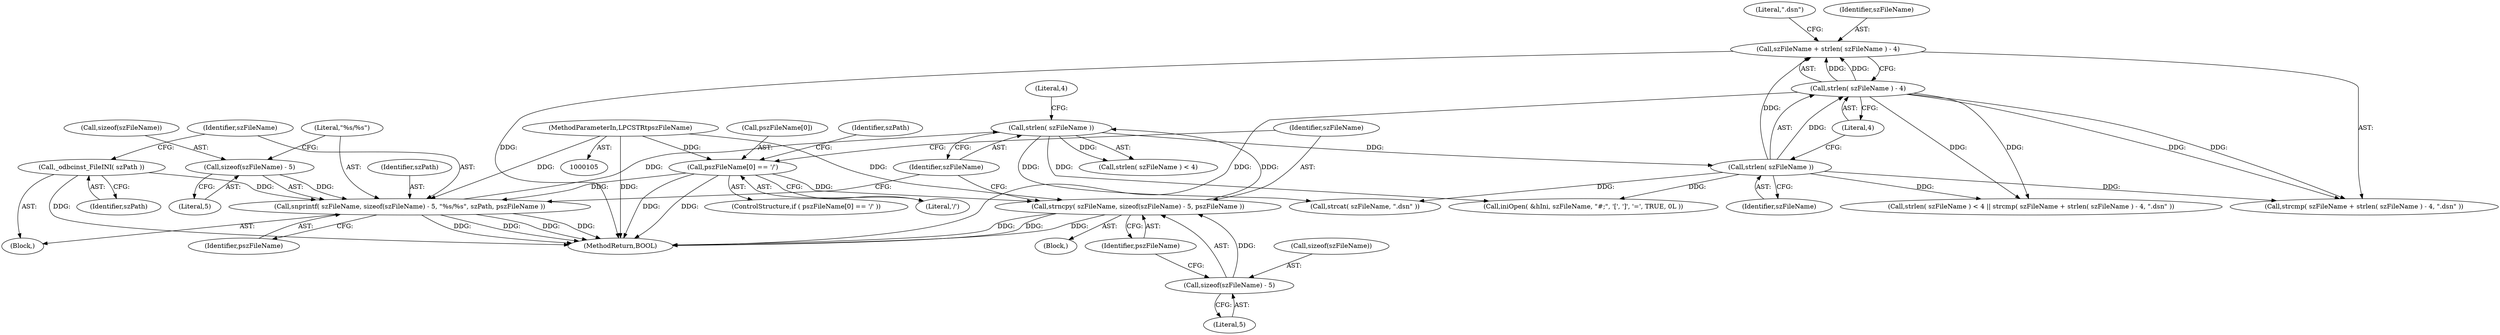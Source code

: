 digraph "0_unixODBC_45ef78e037f578b15fc58938a3a3251655e71d6f#diff-d52750c7ba4e594410438569d8e2963aL24_6@API" {
"1000152" [label="(Call,szFileName + strlen( szFileName ) - 4)"];
"1000155" [label="(Call,strlen( szFileName ))"];
"1000148" [label="(Call,strlen( szFileName ))"];
"1000120" [label="(Call,strncpy( szFileName, sizeof(szFileName) - 5, pszFileName ))"];
"1000122" [label="(Call,sizeof(szFileName) - 5)"];
"1000114" [label="(Call,pszFileName[0] == '/')"];
"1000106" [label="(MethodParameterIn,LPCSTR\tpszFileName)"];
"1000136" [label="(Call,snprintf( szFileName, sizeof(szFileName) - 5, \"%s/%s\", szPath, pszFileName ))"];
"1000138" [label="(Call,sizeof(szFileName) - 5)"];
"1000134" [label="(Call,_odbcinst_FileINI( szPath ))"];
"1000154" [label="(Call,strlen( szFileName ) - 4)"];
"1000123" [label="(Call,sizeof(szFileName))"];
"1000113" [label="(ControlStructure,if ( pszFileName[0] == '/' ))"];
"1000146" [label="(Call,strlen( szFileName ) < 4 || strcmp( szFileName + strlen( szFileName ) - 4, \".dsn\" ))"];
"1000142" [label="(Literal,\"%s/%s\")"];
"1000165" [label="(Call,iniOpen( &hIni, szFileName, \"#;\", '[', ']', '=', TRUE, 0L ))"];
"1000115" [label="(Call,pszFileName[0])"];
"1000119" [label="(Block,)"];
"1000137" [label="(Identifier,szFileName)"];
"1000150" [label="(Literal,4)"];
"1000155" [label="(Call,strlen( szFileName ))"];
"1000122" [label="(Call,sizeof(szFileName) - 5)"];
"1000305" [label="(MethodReturn,BOOL)"];
"1000144" [label="(Identifier,pszFileName)"];
"1000136" [label="(Call,snprintf( szFileName, sizeof(szFileName) - 5, \"%s/%s\", szPath, pszFileName ))"];
"1000143" [label="(Identifier,szPath)"];
"1000147" [label="(Call,strlen( szFileName ) < 4)"];
"1000152" [label="(Call,szFileName + strlen( szFileName ) - 4)"];
"1000126" [label="(Identifier,pszFileName)"];
"1000114" [label="(Call,pszFileName[0] == '/')"];
"1000134" [label="(Call,_odbcinst_FileINI( szPath ))"];
"1000118" [label="(Literal,'/')"];
"1000148" [label="(Call,strlen( szFileName ))"];
"1000125" [label="(Literal,5)"];
"1000138" [label="(Call,sizeof(szFileName) - 5)"];
"1000132" [label="(Identifier,szPath)"];
"1000135" [label="(Identifier,szPath)"];
"1000157" [label="(Literal,4)"];
"1000128" [label="(Block,)"];
"1000158" [label="(Literal,\".dsn\")"];
"1000139" [label="(Call,sizeof(szFileName))"];
"1000106" [label="(MethodParameterIn,LPCSTR\tpszFileName)"];
"1000153" [label="(Identifier,szFileName)"];
"1000120" [label="(Call,strncpy( szFileName, sizeof(szFileName) - 5, pszFileName ))"];
"1000156" [label="(Identifier,szFileName)"];
"1000149" [label="(Identifier,szFileName)"];
"1000151" [label="(Call,strcmp( szFileName + strlen( szFileName ) - 4, \".dsn\" ))"];
"1000141" [label="(Literal,5)"];
"1000154" [label="(Call,strlen( szFileName ) - 4)"];
"1000160" [label="(Call,strcat( szFileName, \".dsn\" ))"];
"1000121" [label="(Identifier,szFileName)"];
"1000152" -> "1000151"  [label="AST: "];
"1000152" -> "1000154"  [label="CFG: "];
"1000153" -> "1000152"  [label="AST: "];
"1000154" -> "1000152"  [label="AST: "];
"1000158" -> "1000152"  [label="CFG: "];
"1000152" -> "1000305"  [label="DDG: "];
"1000155" -> "1000152"  [label="DDG: "];
"1000154" -> "1000152"  [label="DDG: "];
"1000154" -> "1000152"  [label="DDG: "];
"1000155" -> "1000154"  [label="AST: "];
"1000155" -> "1000156"  [label="CFG: "];
"1000156" -> "1000155"  [label="AST: "];
"1000157" -> "1000155"  [label="CFG: "];
"1000155" -> "1000146"  [label="DDG: "];
"1000155" -> "1000151"  [label="DDG: "];
"1000155" -> "1000154"  [label="DDG: "];
"1000148" -> "1000155"  [label="DDG: "];
"1000155" -> "1000160"  [label="DDG: "];
"1000155" -> "1000165"  [label="DDG: "];
"1000148" -> "1000147"  [label="AST: "];
"1000148" -> "1000149"  [label="CFG: "];
"1000149" -> "1000148"  [label="AST: "];
"1000150" -> "1000148"  [label="CFG: "];
"1000148" -> "1000147"  [label="DDG: "];
"1000120" -> "1000148"  [label="DDG: "];
"1000136" -> "1000148"  [label="DDG: "];
"1000148" -> "1000160"  [label="DDG: "];
"1000148" -> "1000165"  [label="DDG: "];
"1000120" -> "1000119"  [label="AST: "];
"1000120" -> "1000126"  [label="CFG: "];
"1000121" -> "1000120"  [label="AST: "];
"1000122" -> "1000120"  [label="AST: "];
"1000126" -> "1000120"  [label="AST: "];
"1000149" -> "1000120"  [label="CFG: "];
"1000120" -> "1000305"  [label="DDG: "];
"1000120" -> "1000305"  [label="DDG: "];
"1000120" -> "1000305"  [label="DDG: "];
"1000122" -> "1000120"  [label="DDG: "];
"1000114" -> "1000120"  [label="DDG: "];
"1000106" -> "1000120"  [label="DDG: "];
"1000122" -> "1000125"  [label="CFG: "];
"1000123" -> "1000122"  [label="AST: "];
"1000125" -> "1000122"  [label="AST: "];
"1000126" -> "1000122"  [label="CFG: "];
"1000114" -> "1000113"  [label="AST: "];
"1000114" -> "1000118"  [label="CFG: "];
"1000115" -> "1000114"  [label="AST: "];
"1000118" -> "1000114"  [label="AST: "];
"1000121" -> "1000114"  [label="CFG: "];
"1000132" -> "1000114"  [label="CFG: "];
"1000114" -> "1000305"  [label="DDG: "];
"1000114" -> "1000305"  [label="DDG: "];
"1000106" -> "1000114"  [label="DDG: "];
"1000114" -> "1000136"  [label="DDG: "];
"1000106" -> "1000105"  [label="AST: "];
"1000106" -> "1000305"  [label="DDG: "];
"1000106" -> "1000136"  [label="DDG: "];
"1000136" -> "1000128"  [label="AST: "];
"1000136" -> "1000144"  [label="CFG: "];
"1000137" -> "1000136"  [label="AST: "];
"1000138" -> "1000136"  [label="AST: "];
"1000142" -> "1000136"  [label="AST: "];
"1000143" -> "1000136"  [label="AST: "];
"1000144" -> "1000136"  [label="AST: "];
"1000149" -> "1000136"  [label="CFG: "];
"1000136" -> "1000305"  [label="DDG: "];
"1000136" -> "1000305"  [label="DDG: "];
"1000136" -> "1000305"  [label="DDG: "];
"1000136" -> "1000305"  [label="DDG: "];
"1000138" -> "1000136"  [label="DDG: "];
"1000134" -> "1000136"  [label="DDG: "];
"1000138" -> "1000141"  [label="CFG: "];
"1000139" -> "1000138"  [label="AST: "];
"1000141" -> "1000138"  [label="AST: "];
"1000142" -> "1000138"  [label="CFG: "];
"1000134" -> "1000128"  [label="AST: "];
"1000134" -> "1000135"  [label="CFG: "];
"1000135" -> "1000134"  [label="AST: "];
"1000137" -> "1000134"  [label="CFG: "];
"1000134" -> "1000305"  [label="DDG: "];
"1000154" -> "1000157"  [label="CFG: "];
"1000157" -> "1000154"  [label="AST: "];
"1000154" -> "1000305"  [label="DDG: "];
"1000154" -> "1000146"  [label="DDG: "];
"1000154" -> "1000146"  [label="DDG: "];
"1000154" -> "1000151"  [label="DDG: "];
"1000154" -> "1000151"  [label="DDG: "];
}
